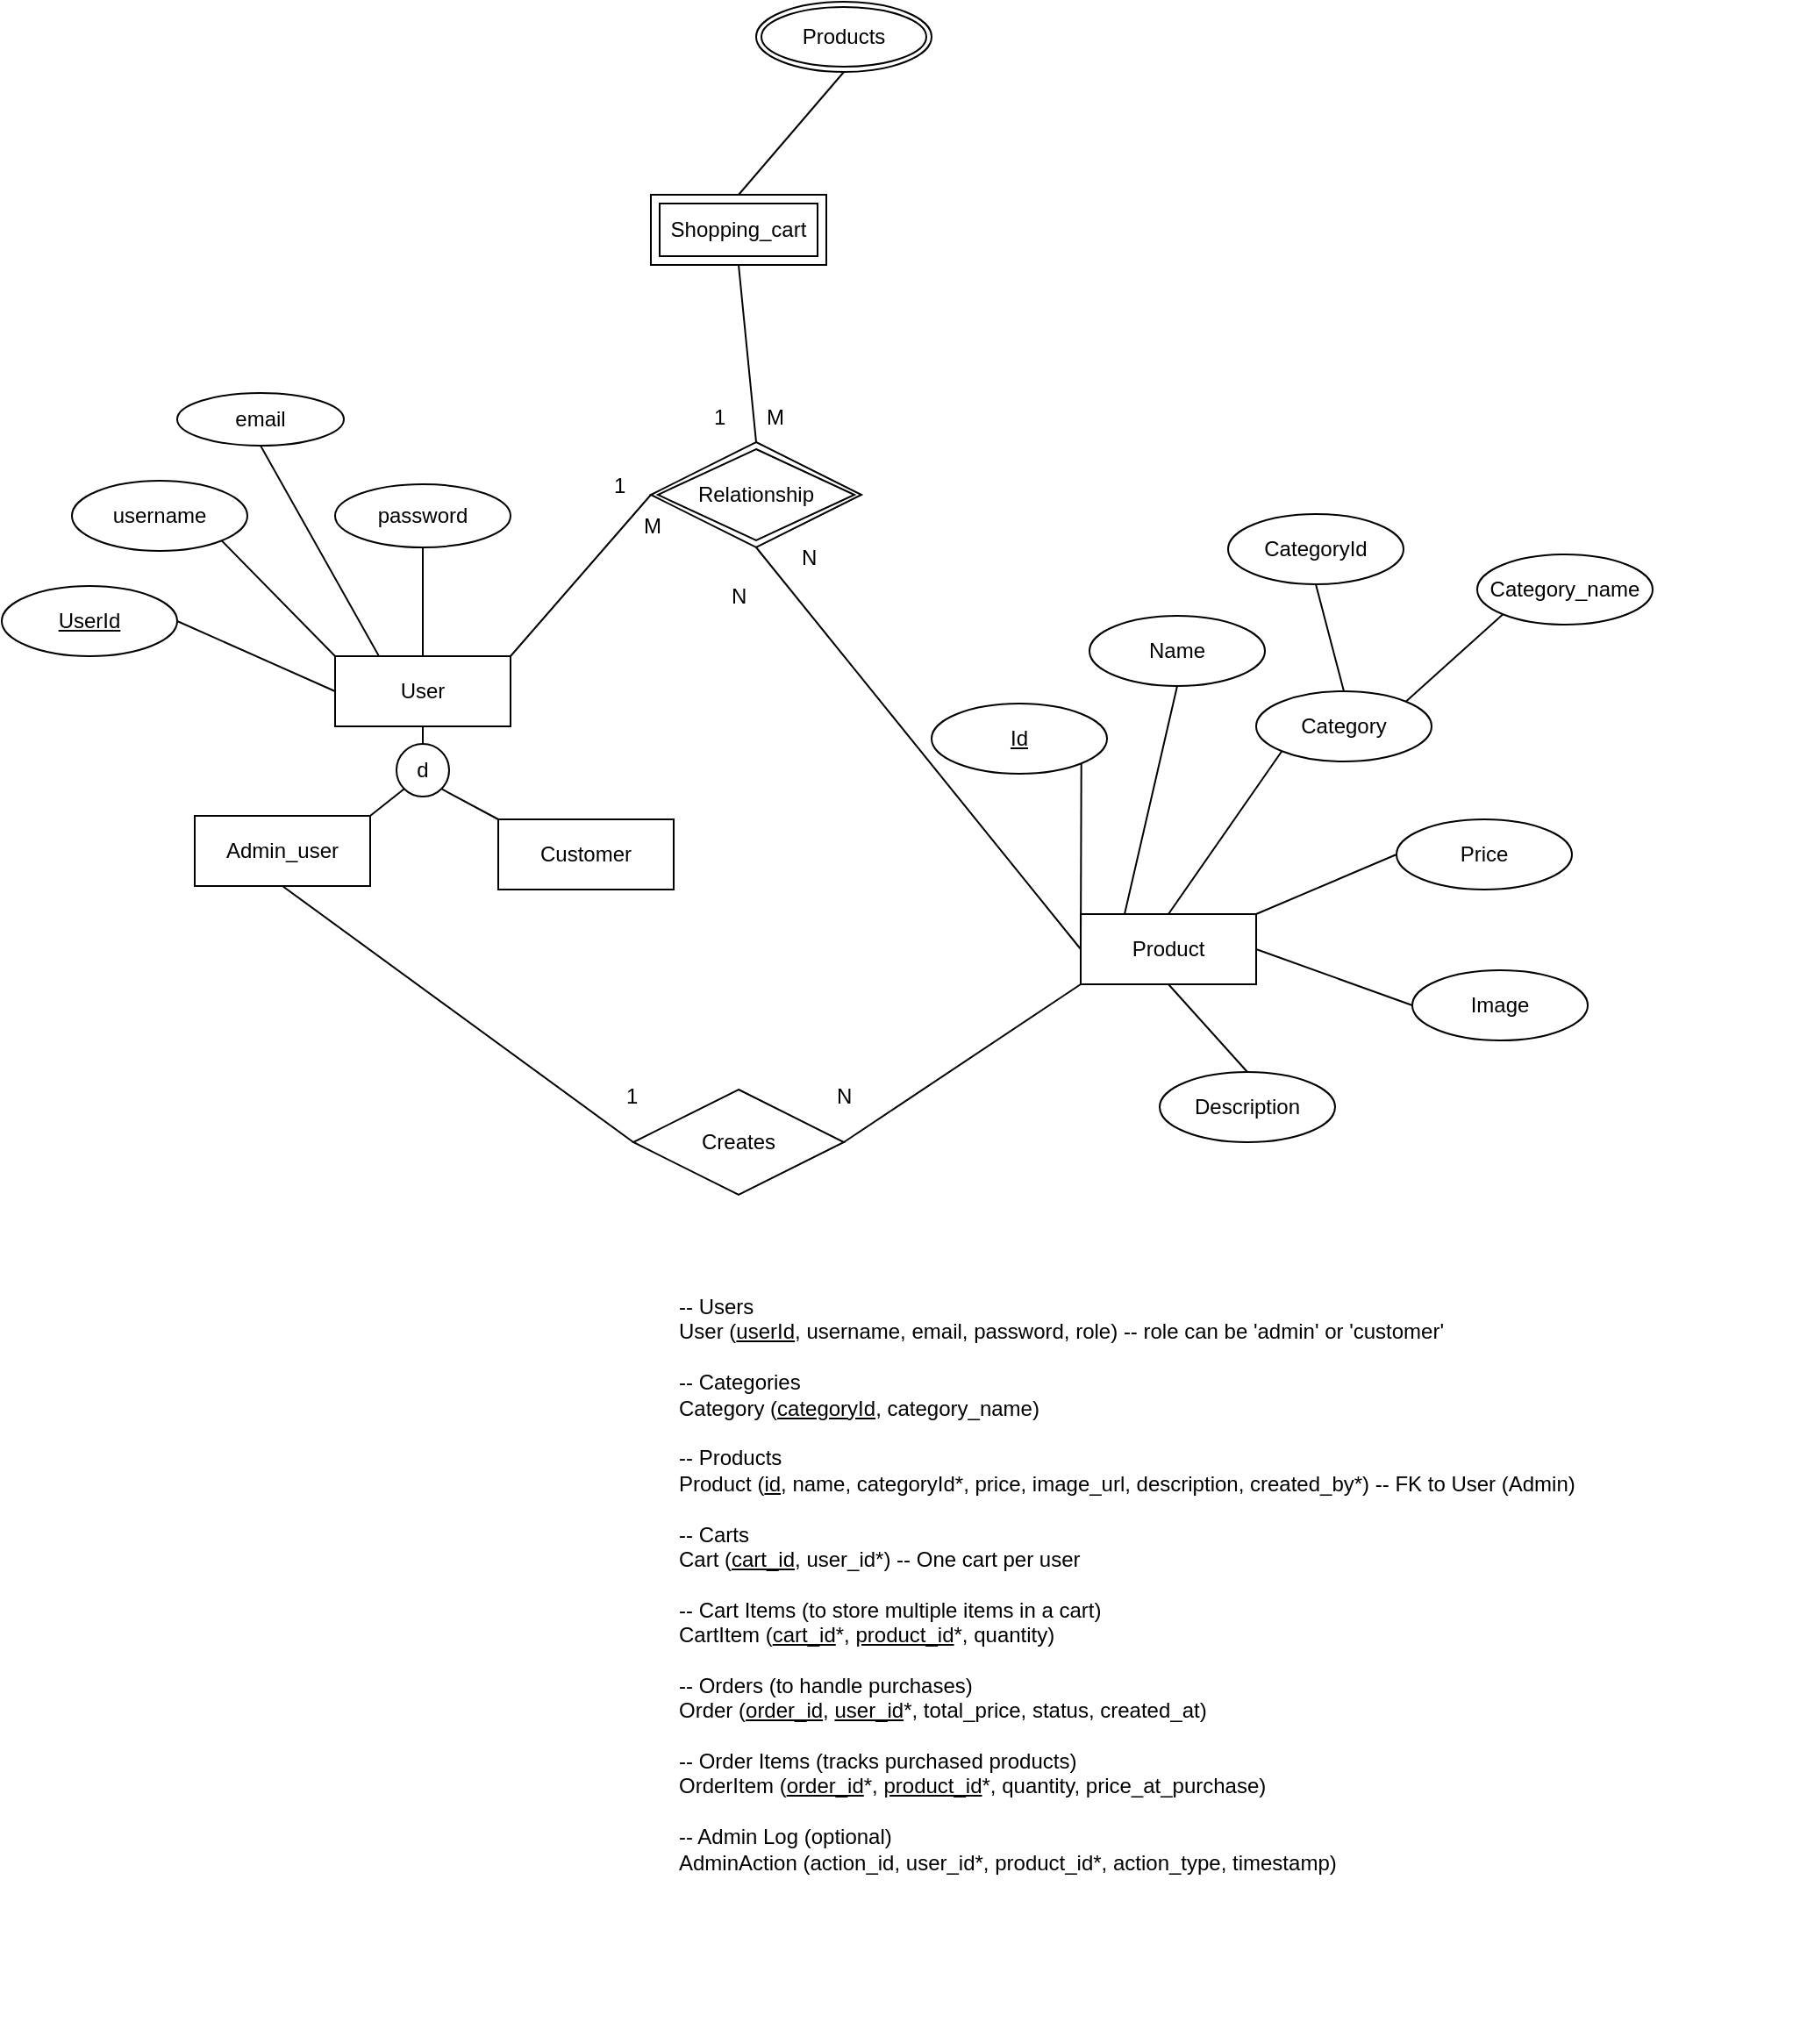 <mxfile version="26.0.11">
  <diagram name="Page-1" id="ys9YcWTLfOtAQzGcZE_G">
    <mxGraphModel dx="2284" dy="1886" grid="1" gridSize="10" guides="1" tooltips="1" connect="1" arrows="1" fold="1" page="1" pageScale="1" pageWidth="850" pageHeight="1100" math="0" shadow="0">
      <root>
        <mxCell id="0" />
        <mxCell id="1" parent="0" />
        <mxCell id="EVDRqhJisSuNfxdYntiX-2" value="Product" style="whiteSpace=wrap;html=1;align=center;" vertex="1" parent="1">
          <mxGeometry x="375" y="190" width="100" height="40" as="geometry" />
        </mxCell>
        <mxCell id="EVDRqhJisSuNfxdYntiX-3" value="&lt;u&gt;Id&lt;/u&gt;" style="ellipse;whiteSpace=wrap;html=1;align=center;" vertex="1" parent="1">
          <mxGeometry x="290" y="70" width="100" height="40" as="geometry" />
        </mxCell>
        <mxCell id="EVDRqhJisSuNfxdYntiX-4" value="Name" style="ellipse;whiteSpace=wrap;html=1;align=center;" vertex="1" parent="1">
          <mxGeometry x="380" y="20" width="100" height="40" as="geometry" />
        </mxCell>
        <mxCell id="EVDRqhJisSuNfxdYntiX-5" value="Category" style="ellipse;whiteSpace=wrap;html=1;align=center;" vertex="1" parent="1">
          <mxGeometry x="475" y="63" width="100" height="40" as="geometry" />
        </mxCell>
        <mxCell id="EVDRqhJisSuNfxdYntiX-6" value="Price" style="ellipse;whiteSpace=wrap;html=1;align=center;" vertex="1" parent="1">
          <mxGeometry x="555" y="136" width="100" height="40" as="geometry" />
        </mxCell>
        <mxCell id="EVDRqhJisSuNfxdYntiX-7" value="CategoryId" style="ellipse;whiteSpace=wrap;html=1;align=center;" vertex="1" parent="1">
          <mxGeometry x="459" y="-38" width="100" height="40" as="geometry" />
        </mxCell>
        <mxCell id="EVDRqhJisSuNfxdYntiX-8" value="Category_name" style="ellipse;whiteSpace=wrap;html=1;align=center;" vertex="1" parent="1">
          <mxGeometry x="601" y="-15" width="100" height="40" as="geometry" />
        </mxCell>
        <mxCell id="EVDRqhJisSuNfxdYntiX-9" value="User" style="whiteSpace=wrap;html=1;align=center;" vertex="1" parent="1">
          <mxGeometry x="-50" y="43" width="100" height="40" as="geometry" />
        </mxCell>
        <mxCell id="EVDRqhJisSuNfxdYntiX-11" value="&lt;u&gt;UserId&lt;/u&gt;" style="ellipse;whiteSpace=wrap;html=1;align=center;" vertex="1" parent="1">
          <mxGeometry x="-240" y="3" width="100" height="40" as="geometry" />
        </mxCell>
        <mxCell id="EVDRqhJisSuNfxdYntiX-12" value="username" style="ellipse;whiteSpace=wrap;html=1;align=center;" vertex="1" parent="1">
          <mxGeometry x="-200" y="-57" width="100" height="40" as="geometry" />
        </mxCell>
        <mxCell id="EVDRqhJisSuNfxdYntiX-13" value="email" style="ellipse;whiteSpace=wrap;html=1;align=center;" vertex="1" parent="1">
          <mxGeometry x="-140" y="-107" width="95" height="30" as="geometry" />
        </mxCell>
        <mxCell id="EVDRqhJisSuNfxdYntiX-14" value="password" style="ellipse;whiteSpace=wrap;html=1;align=center;" vertex="1" parent="1">
          <mxGeometry x="-50" y="-55" width="100" height="36" as="geometry" />
        </mxCell>
        <mxCell id="EVDRqhJisSuNfxdYntiX-15" value="Admin_user" style="whiteSpace=wrap;html=1;align=center;" vertex="1" parent="1">
          <mxGeometry x="-130" y="134" width="100" height="40" as="geometry" />
        </mxCell>
        <mxCell id="EVDRqhJisSuNfxdYntiX-16" value="Customer" style="whiteSpace=wrap;html=1;align=center;" vertex="1" parent="1">
          <mxGeometry x="43" y="136" width="100" height="40" as="geometry" />
        </mxCell>
        <mxCell id="EVDRqhJisSuNfxdYntiX-17" value="d" style="ellipse;whiteSpace=wrap;html=1;aspect=fixed;" vertex="1" parent="1">
          <mxGeometry x="-15" y="93" width="30" height="30" as="geometry" />
        </mxCell>
        <mxCell id="EVDRqhJisSuNfxdYntiX-18" value="" style="endArrow=none;html=1;rounded=0;exitX=1;exitY=1;exitDx=0;exitDy=0;entryX=0;entryY=0.5;entryDx=0;entryDy=0;" edge="1" parent="1" source="EVDRqhJisSuNfxdYntiX-3" target="EVDRqhJisSuNfxdYntiX-2">
          <mxGeometry relative="1" as="geometry">
            <mxPoint x="340" y="400" as="sourcePoint" />
            <mxPoint x="500" y="400" as="targetPoint" />
          </mxGeometry>
        </mxCell>
        <mxCell id="EVDRqhJisSuNfxdYntiX-19" value="" style="endArrow=none;html=1;rounded=0;exitX=0.5;exitY=1;exitDx=0;exitDy=0;entryX=0.25;entryY=0;entryDx=0;entryDy=0;" edge="1" parent="1" source="EVDRqhJisSuNfxdYntiX-4" target="EVDRqhJisSuNfxdYntiX-2">
          <mxGeometry relative="1" as="geometry">
            <mxPoint x="325" y="174" as="sourcePoint" />
            <mxPoint x="385" y="220" as="targetPoint" />
          </mxGeometry>
        </mxCell>
        <mxCell id="EVDRqhJisSuNfxdYntiX-20" value="" style="endArrow=none;html=1;rounded=0;exitX=0;exitY=1;exitDx=0;exitDy=0;entryX=0.5;entryY=0;entryDx=0;entryDy=0;" edge="1" parent="1" source="EVDRqhJisSuNfxdYntiX-5" target="EVDRqhJisSuNfxdYntiX-2">
          <mxGeometry relative="1" as="geometry">
            <mxPoint x="402" y="125" as="sourcePoint" />
            <mxPoint x="410" y="200" as="targetPoint" />
          </mxGeometry>
        </mxCell>
        <mxCell id="EVDRqhJisSuNfxdYntiX-21" value="" style="endArrow=none;html=1;rounded=0;exitX=0;exitY=0.5;exitDx=0;exitDy=0;entryX=1;entryY=0;entryDx=0;entryDy=0;" edge="1" parent="1" source="EVDRqhJisSuNfxdYntiX-6" target="EVDRqhJisSuNfxdYntiX-2">
          <mxGeometry relative="1" as="geometry">
            <mxPoint x="500" y="107" as="sourcePoint" />
            <mxPoint x="435" y="200" as="targetPoint" />
          </mxGeometry>
        </mxCell>
        <mxCell id="EVDRqhJisSuNfxdYntiX-22" value="" style="endArrow=none;html=1;rounded=0;exitX=0.5;exitY=1;exitDx=0;exitDy=0;entryX=0.5;entryY=0;entryDx=0;entryDy=0;" edge="1" parent="1" source="EVDRqhJisSuNfxdYntiX-7" target="EVDRqhJisSuNfxdYntiX-5">
          <mxGeometry relative="1" as="geometry">
            <mxPoint x="565" y="166" as="sourcePoint" />
            <mxPoint x="485" y="200" as="targetPoint" />
          </mxGeometry>
        </mxCell>
        <mxCell id="EVDRqhJisSuNfxdYntiX-23" value="" style="endArrow=none;html=1;rounded=0;exitX=0;exitY=1;exitDx=0;exitDy=0;entryX=1;entryY=0;entryDx=0;entryDy=0;" edge="1" parent="1" source="EVDRqhJisSuNfxdYntiX-8" target="EVDRqhJisSuNfxdYntiX-5">
          <mxGeometry relative="1" as="geometry">
            <mxPoint x="519" y="12" as="sourcePoint" />
            <mxPoint x="535" y="73" as="targetPoint" />
          </mxGeometry>
        </mxCell>
        <mxCell id="EVDRqhJisSuNfxdYntiX-24" value="" style="endArrow=none;html=1;rounded=0;exitX=0.5;exitY=1;exitDx=0;exitDy=0;entryX=0.25;entryY=0;entryDx=0;entryDy=0;" edge="1" parent="1" source="EVDRqhJisSuNfxdYntiX-13" target="EVDRqhJisSuNfxdYntiX-9">
          <mxGeometry relative="1" as="geometry">
            <mxPoint x="-60" y="-57" as="sourcePoint" />
            <mxPoint x="250" y="-97" as="targetPoint" />
          </mxGeometry>
        </mxCell>
        <mxCell id="EVDRqhJisSuNfxdYntiX-25" value="" style="endArrow=none;html=1;rounded=0;exitX=0.5;exitY=1;exitDx=0;exitDy=0;entryX=0.5;entryY=0;entryDx=0;entryDy=0;" edge="1" parent="1" source="EVDRqhJisSuNfxdYntiX-14" target="EVDRqhJisSuNfxdYntiX-9">
          <mxGeometry relative="1" as="geometry">
            <mxPoint x="-82" y="-67" as="sourcePoint" />
            <mxPoint x="-15" y="53" as="targetPoint" />
          </mxGeometry>
        </mxCell>
        <mxCell id="EVDRqhJisSuNfxdYntiX-26" value="" style="endArrow=none;html=1;rounded=0;exitX=1;exitY=1;exitDx=0;exitDy=0;entryX=0;entryY=0;entryDx=0;entryDy=0;" edge="1" parent="1" source="EVDRqhJisSuNfxdYntiX-12" target="EVDRqhJisSuNfxdYntiX-9">
          <mxGeometry relative="1" as="geometry">
            <mxPoint x="10" y="-9" as="sourcePoint" />
            <mxPoint x="10" y="53" as="targetPoint" />
          </mxGeometry>
        </mxCell>
        <mxCell id="EVDRqhJisSuNfxdYntiX-27" value="" style="endArrow=none;html=1;rounded=0;exitX=1;exitY=0.5;exitDx=0;exitDy=0;entryX=0;entryY=0.5;entryDx=0;entryDy=0;" edge="1" parent="1" source="EVDRqhJisSuNfxdYntiX-11" target="EVDRqhJisSuNfxdYntiX-9">
          <mxGeometry relative="1" as="geometry">
            <mxPoint x="-105" y="-13" as="sourcePoint" />
            <mxPoint x="-40" y="53" as="targetPoint" />
          </mxGeometry>
        </mxCell>
        <mxCell id="EVDRqhJisSuNfxdYntiX-28" value="" style="endArrow=none;html=1;rounded=0;exitX=0.5;exitY=0;exitDx=0;exitDy=0;entryX=0.5;entryY=1;entryDx=0;entryDy=0;" edge="1" parent="1" source="EVDRqhJisSuNfxdYntiX-17" target="EVDRqhJisSuNfxdYntiX-9">
          <mxGeometry relative="1" as="geometry">
            <mxPoint x="-95" y="-3" as="sourcePoint" />
            <mxPoint x="-30" y="63" as="targetPoint" />
          </mxGeometry>
        </mxCell>
        <mxCell id="EVDRqhJisSuNfxdYntiX-29" value="" style="endArrow=none;html=1;rounded=0;exitX=1;exitY=0;exitDx=0;exitDy=0;entryX=0;entryY=1;entryDx=0;entryDy=0;" edge="1" parent="1" source="EVDRqhJisSuNfxdYntiX-15" target="EVDRqhJisSuNfxdYntiX-17">
          <mxGeometry relative="1" as="geometry">
            <mxPoint x="-85" y="7" as="sourcePoint" />
            <mxPoint x="-20" y="73" as="targetPoint" />
          </mxGeometry>
        </mxCell>
        <mxCell id="EVDRqhJisSuNfxdYntiX-30" value="" style="endArrow=none;html=1;rounded=0;exitX=0;exitY=0;exitDx=0;exitDy=0;entryX=1;entryY=1;entryDx=0;entryDy=0;" edge="1" parent="1" source="EVDRqhJisSuNfxdYntiX-16" target="EVDRqhJisSuNfxdYntiX-17">
          <mxGeometry relative="1" as="geometry">
            <mxPoint x="-75" y="17" as="sourcePoint" />
            <mxPoint x="-10" y="83" as="targetPoint" />
          </mxGeometry>
        </mxCell>
        <mxCell id="EVDRqhJisSuNfxdYntiX-31" value="Creates" style="shape=rhombus;perimeter=rhombusPerimeter;whiteSpace=wrap;html=1;align=center;" vertex="1" parent="1">
          <mxGeometry x="120" y="290" width="120" height="60" as="geometry" />
        </mxCell>
        <mxCell id="EVDRqhJisSuNfxdYntiX-32" value="N" style="text;strokeColor=none;fillColor=none;spacingLeft=4;spacingRight=4;overflow=hidden;rotatable=0;points=[[0,0.5],[1,0.5]];portConstraint=eastwest;fontSize=12;whiteSpace=wrap;html=1;" vertex="1" parent="1">
          <mxGeometry x="230" y="280" width="40" height="30" as="geometry" />
        </mxCell>
        <mxCell id="EVDRqhJisSuNfxdYntiX-33" value="" style="endArrow=none;html=1;rounded=0;exitX=1;exitY=0.5;exitDx=0;exitDy=0;entryX=0;entryY=1;entryDx=0;entryDy=0;" edge="1" parent="1" source="EVDRqhJisSuNfxdYntiX-31" target="EVDRqhJisSuNfxdYntiX-2">
          <mxGeometry relative="1" as="geometry">
            <mxPoint x="340" y="200" as="sourcePoint" />
            <mxPoint x="500" y="200" as="targetPoint" />
          </mxGeometry>
        </mxCell>
        <mxCell id="EVDRqhJisSuNfxdYntiX-34" value="" style="endArrow=none;html=1;rounded=0;exitX=0;exitY=0.5;exitDx=0;exitDy=0;entryX=0.5;entryY=1;entryDx=0;entryDy=0;" edge="1" parent="1" source="EVDRqhJisSuNfxdYntiX-31" target="EVDRqhJisSuNfxdYntiX-15">
          <mxGeometry relative="1" as="geometry">
            <mxPoint x="250" y="330" as="sourcePoint" />
            <mxPoint x="385" y="240" as="targetPoint" />
          </mxGeometry>
        </mxCell>
        <mxCell id="EVDRqhJisSuNfxdYntiX-35" value="1" style="text;strokeColor=none;fillColor=none;spacingLeft=4;spacingRight=4;overflow=hidden;rotatable=0;points=[[0,0.5],[1,0.5]];portConstraint=eastwest;fontSize=12;whiteSpace=wrap;html=1;" vertex="1" parent="1">
          <mxGeometry x="110" y="280" width="40" height="30" as="geometry" />
        </mxCell>
        <mxCell id="EVDRqhJisSuNfxdYntiX-37" value="Shopping_cart" style="shape=ext;margin=3;double=1;whiteSpace=wrap;html=1;align=center;" vertex="1" parent="1">
          <mxGeometry x="130" y="-220" width="100" height="40" as="geometry" />
        </mxCell>
        <mxCell id="EVDRqhJisSuNfxdYntiX-38" value="Relationship" style="shape=rhombus;double=1;perimeter=rhombusPerimeter;whiteSpace=wrap;html=1;align=center;" vertex="1" parent="1">
          <mxGeometry x="130" y="-79" width="120" height="60" as="geometry" />
        </mxCell>
        <mxCell id="EVDRqhJisSuNfxdYntiX-39" value="" style="endArrow=none;html=1;rounded=0;exitX=1;exitY=0;exitDx=0;exitDy=0;entryX=0;entryY=0.5;entryDx=0;entryDy=0;" edge="1" parent="1" source="EVDRqhJisSuNfxdYntiX-9" target="EVDRqhJisSuNfxdYntiX-38">
          <mxGeometry relative="1" as="geometry">
            <mxPoint x="340" as="sourcePoint" />
            <mxPoint x="500" as="targetPoint" />
          </mxGeometry>
        </mxCell>
        <mxCell id="EVDRqhJisSuNfxdYntiX-40" value="" style="endArrow=none;html=1;rounded=0;exitX=0;exitY=0.5;exitDx=0;exitDy=0;entryX=0.5;entryY=1;entryDx=0;entryDy=0;" edge="1" parent="1" source="EVDRqhJisSuNfxdYntiX-2" target="EVDRqhJisSuNfxdYntiX-38">
          <mxGeometry relative="1" as="geometry">
            <mxPoint x="60" y="53" as="sourcePoint" />
            <mxPoint x="140" y="-39" as="targetPoint" />
          </mxGeometry>
        </mxCell>
        <mxCell id="EVDRqhJisSuNfxdYntiX-41" value="" style="endArrow=none;html=1;rounded=0;exitX=0.5;exitY=0;exitDx=0;exitDy=0;entryX=0.5;entryY=1;entryDx=0;entryDy=0;" edge="1" parent="1" source="EVDRqhJisSuNfxdYntiX-38" target="EVDRqhJisSuNfxdYntiX-37">
          <mxGeometry relative="1" as="geometry">
            <mxPoint x="385" y="220" as="sourcePoint" />
            <mxPoint x="200" y="-9" as="targetPoint" />
          </mxGeometry>
        </mxCell>
        <mxCell id="EVDRqhJisSuNfxdYntiX-42" value="Products" style="ellipse;shape=doubleEllipse;margin=3;whiteSpace=wrap;html=1;align=center;" vertex="1" parent="1">
          <mxGeometry x="190" y="-330" width="100" height="40" as="geometry" />
        </mxCell>
        <mxCell id="EVDRqhJisSuNfxdYntiX-43" value="" style="endArrow=none;html=1;rounded=0;exitX=0.5;exitY=0;exitDx=0;exitDy=0;entryX=0.5;entryY=1;entryDx=0;entryDy=0;" edge="1" parent="1" source="EVDRqhJisSuNfxdYntiX-37" target="EVDRqhJisSuNfxdYntiX-42">
          <mxGeometry relative="1" as="geometry">
            <mxPoint x="200" y="-69" as="sourcePoint" />
            <mxPoint x="190" y="-170" as="targetPoint" />
          </mxGeometry>
        </mxCell>
        <mxCell id="EVDRqhJisSuNfxdYntiX-44" value="Image" style="ellipse;whiteSpace=wrap;html=1;align=center;" vertex="1" parent="1">
          <mxGeometry x="564" y="222" width="100" height="40" as="geometry" />
        </mxCell>
        <mxCell id="EVDRqhJisSuNfxdYntiX-45" value="" style="endArrow=none;html=1;rounded=0;exitX=0;exitY=0.5;exitDx=0;exitDy=0;entryX=1;entryY=0.5;entryDx=0;entryDy=0;" edge="1" source="EVDRqhJisSuNfxdYntiX-44" parent="1" target="EVDRqhJisSuNfxdYntiX-2">
          <mxGeometry relative="1" as="geometry">
            <mxPoint x="509" y="193" as="sourcePoint" />
            <mxPoint x="484" y="276" as="targetPoint" />
          </mxGeometry>
        </mxCell>
        <mxCell id="EVDRqhJisSuNfxdYntiX-46" value="N" style="text;strokeColor=none;fillColor=none;spacingLeft=4;spacingRight=4;overflow=hidden;rotatable=0;points=[[0,0.5],[1,0.5]];portConstraint=eastwest;fontSize=12;whiteSpace=wrap;html=1;" vertex="1" parent="1">
          <mxGeometry x="210" y="-27" width="40" height="30" as="geometry" />
        </mxCell>
        <mxCell id="EVDRqhJisSuNfxdYntiX-47" value="M" style="text;strokeColor=none;fillColor=none;spacingLeft=4;spacingRight=4;overflow=hidden;rotatable=0;points=[[0,0.5],[1,0.5]];portConstraint=eastwest;fontSize=12;whiteSpace=wrap;html=1;" vertex="1" parent="1">
          <mxGeometry x="190" y="-107" width="40" height="30" as="geometry" />
        </mxCell>
        <mxCell id="EVDRqhJisSuNfxdYntiX-48" value="N" style="text;strokeColor=none;fillColor=none;spacingLeft=4;spacingRight=4;overflow=hidden;rotatable=0;points=[[0,0.5],[1,0.5]];portConstraint=eastwest;fontSize=12;whiteSpace=wrap;html=1;" vertex="1" parent="1">
          <mxGeometry x="170" y="-5" width="40" height="30" as="geometry" />
        </mxCell>
        <mxCell id="EVDRqhJisSuNfxdYntiX-49" value="M" style="text;strokeColor=none;fillColor=none;spacingLeft=4;spacingRight=4;overflow=hidden;rotatable=0;points=[[0,0.5],[1,0.5]];portConstraint=eastwest;fontSize=12;whiteSpace=wrap;html=1;" vertex="1" parent="1">
          <mxGeometry x="120" y="-45" width="40" height="30" as="geometry" />
        </mxCell>
        <mxCell id="EVDRqhJisSuNfxdYntiX-50" value="1" style="text;strokeColor=none;fillColor=none;spacingLeft=4;spacingRight=4;overflow=hidden;rotatable=0;points=[[0,0.5],[1,0.5]];portConstraint=eastwest;fontSize=12;whiteSpace=wrap;html=1;" vertex="1" parent="1">
          <mxGeometry x="160" y="-107" width="40" height="30" as="geometry" />
        </mxCell>
        <mxCell id="EVDRqhJisSuNfxdYntiX-51" value="1" style="text;strokeColor=none;fillColor=none;spacingLeft=4;spacingRight=4;overflow=hidden;rotatable=0;points=[[0,0.5],[1,0.5]];portConstraint=eastwest;fontSize=12;whiteSpace=wrap;html=1;" vertex="1" parent="1">
          <mxGeometry x="103" y="-68" width="40" height="30" as="geometry" />
        </mxCell>
        <mxCell id="EVDRqhJisSuNfxdYntiX-52" value="Description" style="ellipse;whiteSpace=wrap;html=1;align=center;" vertex="1" parent="1">
          <mxGeometry x="420" y="280" width="100" height="40" as="geometry" />
        </mxCell>
        <mxCell id="EVDRqhJisSuNfxdYntiX-53" value="" style="endArrow=none;html=1;rounded=0;exitX=0.5;exitY=0;exitDx=0;exitDy=0;entryX=0.5;entryY=1;entryDx=0;entryDy=0;" edge="1" parent="1" source="EVDRqhJisSuNfxdYntiX-52" target="EVDRqhJisSuNfxdYntiX-2">
          <mxGeometry relative="1" as="geometry">
            <mxPoint x="574" y="252" as="sourcePoint" />
            <mxPoint x="485" y="220" as="targetPoint" />
          </mxGeometry>
        </mxCell>
        <mxCell id="EVDRqhJisSuNfxdYntiX-54" value="&lt;div&gt;&lt;div&gt;-- Users&lt;/div&gt;&lt;div&gt;User (&lt;u&gt;userId&lt;/u&gt;, username, email, password, role) -- role can be &#39;admin&#39; or &#39;customer&#39;&lt;/div&gt;&lt;div&gt;&lt;br&gt;&lt;/div&gt;&lt;div&gt;-- Categories&lt;/div&gt;&lt;div&gt;Category (&lt;u&gt;categoryId&lt;/u&gt;, category_name)&lt;/div&gt;&lt;div&gt;&lt;br&gt;&lt;/div&gt;&lt;div&gt;-- Products&lt;/div&gt;&lt;div&gt;Product (&lt;u&gt;id&lt;/u&gt;, name, categoryId*, price, image_url, description, created_by*) -- FK to User (Admin)&lt;/div&gt;&lt;div&gt;&lt;br&gt;&lt;/div&gt;&lt;div&gt;-- Carts&lt;/div&gt;&lt;div&gt;Cart (&lt;u&gt;cart_id&lt;/u&gt;, user_id*) -- One cart per user&lt;/div&gt;&lt;div&gt;&lt;br&gt;&lt;/div&gt;&lt;div&gt;-- Cart Items (to store multiple items in a cart)&lt;/div&gt;&lt;div&gt;CartItem (&lt;u&gt;cart_id&lt;/u&gt;*, &lt;u&gt;product_id&lt;/u&gt;*, quantity)&lt;/div&gt;&lt;div&gt;&lt;br&gt;&lt;/div&gt;&lt;div&gt;-- Orders (to handle purchases)&lt;/div&gt;&lt;div&gt;Order (&lt;u&gt;order_id&lt;/u&gt;, &lt;u&gt;user_id&lt;/u&gt;*, total_price, status, created_at)&lt;/div&gt;&lt;div&gt;&lt;br&gt;&lt;/div&gt;&lt;div&gt;-- Order Items (tracks purchased products)&lt;/div&gt;&lt;div&gt;OrderItem (&lt;u&gt;order_id&lt;/u&gt;*, &lt;u&gt;product_id&lt;/u&gt;*, quantity, price_at_purchase)&lt;/div&gt;&lt;div&gt;&lt;br&gt;&lt;/div&gt;&lt;div&gt;-- Admin Log (optional)&lt;/div&gt;&lt;div&gt;AdminAction (action_id, user_id*, product_id*, action_type, timestamp)&lt;/div&gt;&lt;/div&gt;&lt;div&gt;&lt;br&gt;&lt;/div&gt;" style="text;strokeColor=none;fillColor=none;spacingLeft=4;spacingRight=4;overflow=hidden;rotatable=0;points=[[0,0.5],[1,0.5]];portConstraint=eastwest;fontSize=12;whiteSpace=wrap;html=1;" vertex="1" parent="1">
          <mxGeometry x="140" y="400" width="640" height="430" as="geometry" />
        </mxCell>
      </root>
    </mxGraphModel>
  </diagram>
</mxfile>
